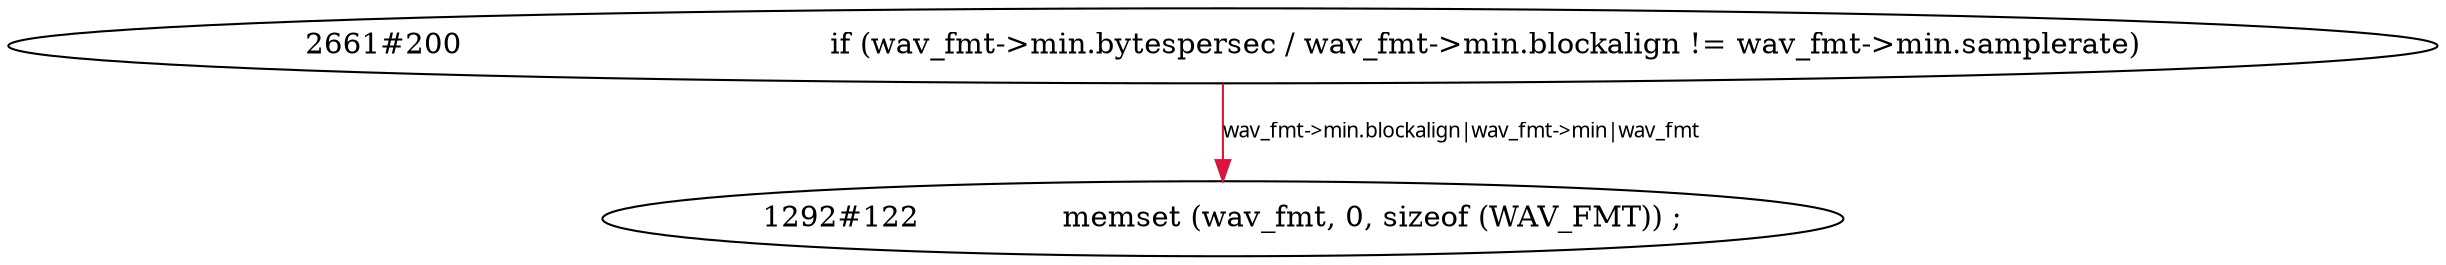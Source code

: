 digraph tiantgraph{
"1292#122		memset (wav_fmt, 0, sizeof (WAV_FMT)) ;";
"2661#200					if (wav_fmt->min.bytespersec / wav_fmt->min.blockalign != wav_fmt->min.samplerate)";
edge [fontname = "Verdana", fontsize = 10, color="crimson", style="solid"];
"2661#200					if (wav_fmt->min.bytespersec / wav_fmt->min.blockalign != wav_fmt->min.samplerate)"->"1292#122		memset (wav_fmt, 0, sizeof (WAV_FMT)) ;"[label="wav_fmt->min.blockalign|wav_fmt->min|wav_fmt"];
}